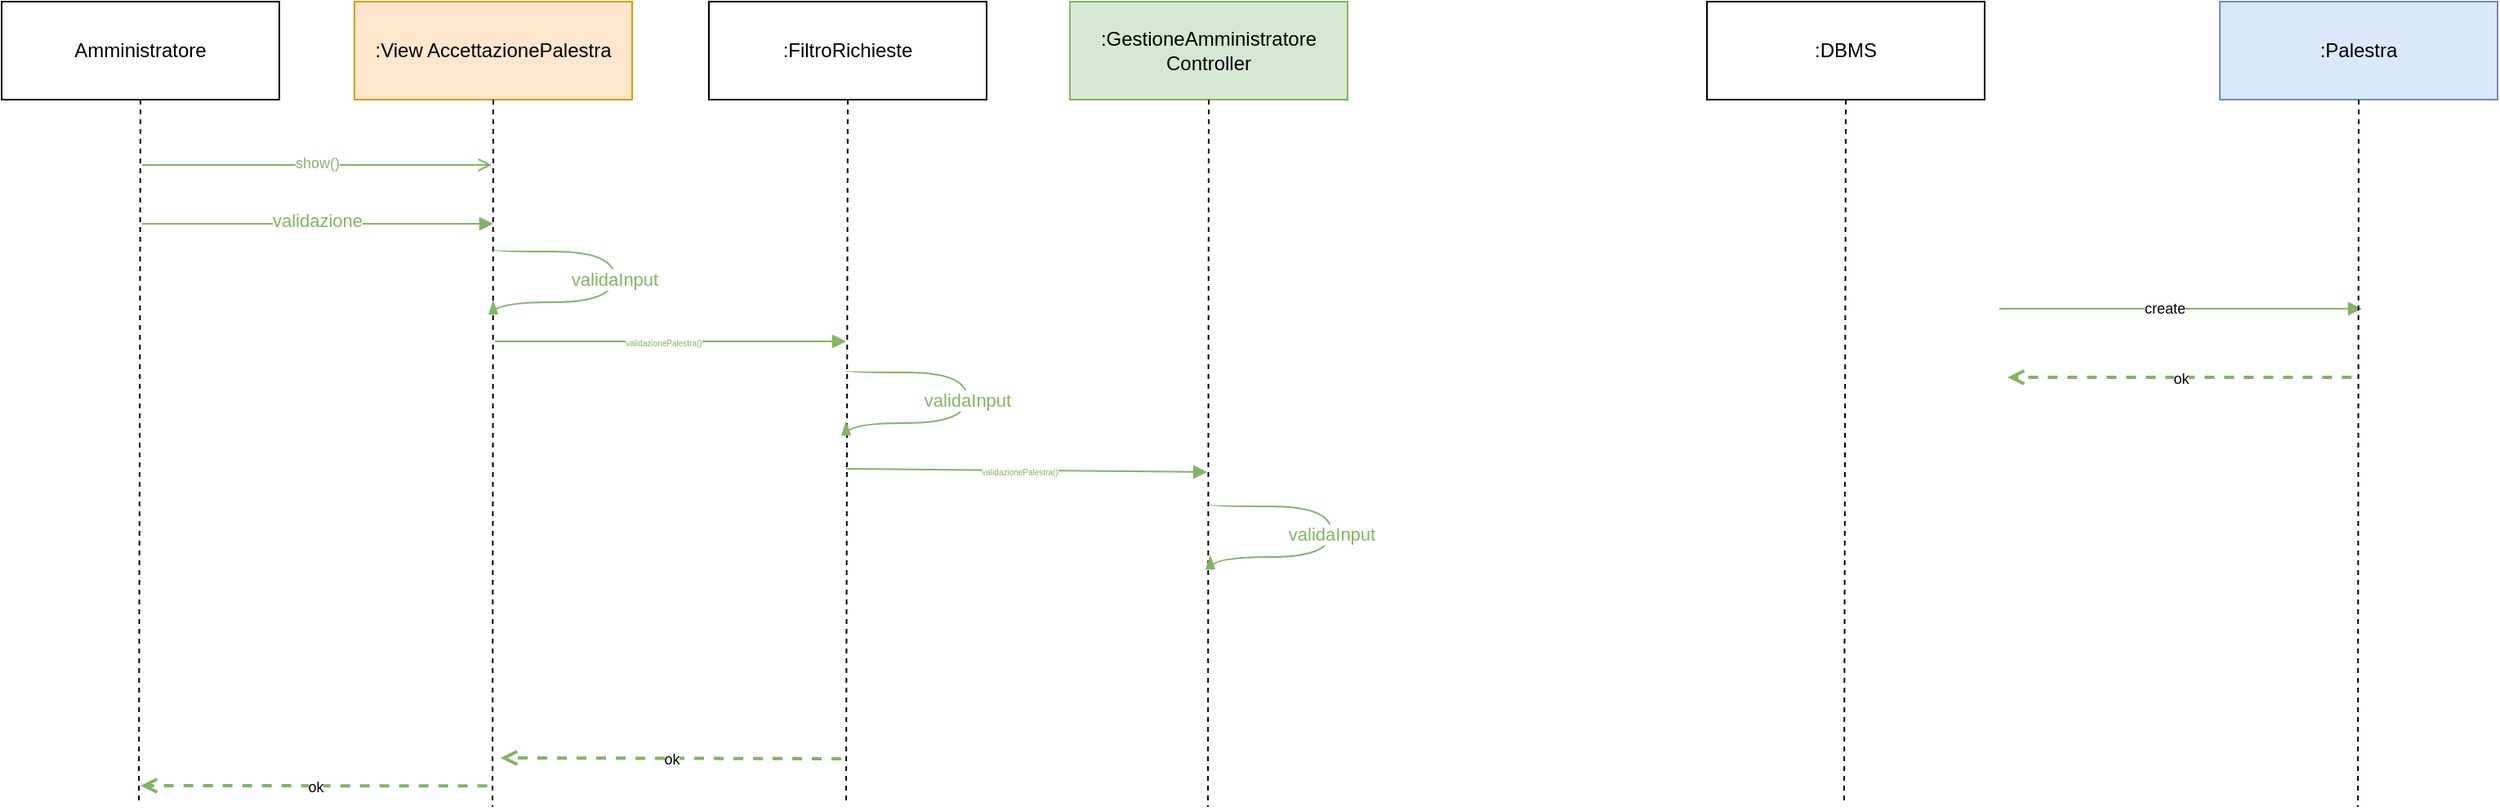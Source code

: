 <mxfile version="24.5.4" type="github">
  <diagram name="Page-1" id="gF6UFK7chyScmTmYwceF">
    <mxGraphModel dx="1394" dy="812" grid="0" gridSize="10" guides="1" tooltips="1" connect="1" arrows="1" fold="1" page="0" pageScale="1" pageWidth="850" pageHeight="1100" math="0" shadow="0">
      <root>
        <mxCell id="0" />
        <mxCell id="1" parent="0" />
        <mxCell id="C3ymOm5gCoxCKybidC8n-1" value=":View AccettazionePalestra" style="rounded=0;whiteSpace=wrap;html=1;fillColor=#ffe6cc;strokeColor=#d79b00;" parent="1" vertex="1">
          <mxGeometry x="256" y="40" width="170" height="60" as="geometry" />
        </mxCell>
        <mxCell id="C3ymOm5gCoxCKybidC8n-2" value="Amministratore" style="rounded=0;whiteSpace=wrap;html=1;" parent="1" vertex="1">
          <mxGeometry x="40" y="40" width="170" height="60" as="geometry" />
        </mxCell>
        <mxCell id="C3ymOm5gCoxCKybidC8n-3" value=":GestioneAmministratore Controller" style="rounded=0;whiteSpace=wrap;html=1;fillColor=#d5e8d4;strokeColor=#82b366;" parent="1" vertex="1">
          <mxGeometry x="694" y="40" width="170" height="60" as="geometry" />
        </mxCell>
        <mxCell id="C3ymOm5gCoxCKybidC8n-4" value="" style="endArrow=none;dashed=1;html=1;rounded=0;exitX=0.5;exitY=1;exitDx=0;exitDy=0;" parent="1" source="C3ymOm5gCoxCKybidC8n-2" edge="1">
          <mxGeometry width="50" height="50" relative="1" as="geometry">
            <mxPoint x="312" y="249" as="sourcePoint" />
            <mxPoint x="124" y="529" as="targetPoint" />
          </mxGeometry>
        </mxCell>
        <mxCell id="C3ymOm5gCoxCKybidC8n-5" value="" style="endArrow=none;dashed=1;html=1;rounded=0;exitX=0.5;exitY=1;exitDx=0;exitDy=0;" parent="1" source="C3ymOm5gCoxCKybidC8n-1" edge="1">
          <mxGeometry width="50" height="50" relative="1" as="geometry">
            <mxPoint x="341.5" y="104" as="sourcePoint" />
            <mxPoint x="340.5" y="533" as="targetPoint" />
          </mxGeometry>
        </mxCell>
        <mxCell id="C3ymOm5gCoxCKybidC8n-6" value="" style="endArrow=none;dashed=1;html=1;rounded=0;exitX=0.5;exitY=1;exitDx=0;exitDy=0;" parent="1" source="C3ymOm5gCoxCKybidC8n-3" edge="1">
          <mxGeometry width="50" height="50" relative="1" as="geometry">
            <mxPoint x="779.5" y="104" as="sourcePoint" />
            <mxPoint x="778.5" y="533" as="targetPoint" />
          </mxGeometry>
        </mxCell>
        <mxCell id="C3ymOm5gCoxCKybidC8n-7" value="" style="endArrow=open;html=1;rounded=0;endFill=0;fillColor=#d5e8d4;strokeColor=#82b366;" parent="1" edge="1">
          <mxGeometry width="50" height="50" relative="1" as="geometry">
            <mxPoint x="126" y="140" as="sourcePoint" />
            <mxPoint x="340" y="140" as="targetPoint" />
          </mxGeometry>
        </mxCell>
        <mxCell id="C3ymOm5gCoxCKybidC8n-8" value="&lt;font color=&quot;#82b366&quot; style=&quot;font-size: 9px;&quot;&gt;show()&lt;/font&gt;" style="edgeLabel;html=1;align=center;verticalAlign=middle;resizable=0;points=[];" parent="C3ymOm5gCoxCKybidC8n-7" vertex="1" connectable="0">
          <mxGeometry x="-0.004" y="2" relative="1" as="geometry">
            <mxPoint as="offset" />
          </mxGeometry>
        </mxCell>
        <mxCell id="C3ymOm5gCoxCKybidC8n-11" value="" style="endArrow=block;html=1;rounded=0;endFill=1;fillColor=#d5e8d4;strokeColor=#82b366;" parent="1" edge="1">
          <mxGeometry width="50" height="50" relative="1" as="geometry">
            <mxPoint x="126" y="176" as="sourcePoint" />
            <mxPoint x="341" y="176" as="targetPoint" />
          </mxGeometry>
        </mxCell>
        <mxCell id="C3ymOm5gCoxCKybidC8n-12" value="&lt;font color=&quot;#82b366&quot;&gt;validazione&lt;/font&gt;" style="edgeLabel;html=1;align=center;verticalAlign=middle;resizable=0;points=[];" parent="C3ymOm5gCoxCKybidC8n-11" vertex="1" connectable="0">
          <mxGeometry x="-0.004" y="2" relative="1" as="geometry">
            <mxPoint as="offset" />
          </mxGeometry>
        </mxCell>
        <mxCell id="C3ymOm5gCoxCKybidC8n-13" value="" style="endArrow=block;html=1;rounded=0;endFill=1;fillColor=#d5e8d4;strokeColor=#82b366;" parent="1" edge="1">
          <mxGeometry width="50" height="50" relative="1" as="geometry">
            <mxPoint x="342" y="248" as="sourcePoint" />
            <mxPoint x="557" y="248" as="targetPoint" />
          </mxGeometry>
        </mxCell>
        <mxCell id="C3ymOm5gCoxCKybidC8n-14" value="&lt;font color=&quot;#82b366&quot; style=&quot;font-size: 5px;&quot;&gt;validazionePalestra()&lt;/font&gt;" style="edgeLabel;html=1;align=center;verticalAlign=middle;resizable=0;points=[];" parent="C3ymOm5gCoxCKybidC8n-13" vertex="1" connectable="0">
          <mxGeometry x="-0.042" y="1" relative="1" as="geometry">
            <mxPoint as="offset" />
          </mxGeometry>
        </mxCell>
        <mxCell id="C3ymOm5gCoxCKybidC8n-15" value="" style="endArrow=block;html=1;rounded=0;endFill=1;fillColor=#d5e8d4;strokeColor=#82b366;" parent="1" edge="1">
          <mxGeometry width="50" height="50" relative="1" as="geometry">
            <mxPoint x="1263" y="228" as="sourcePoint" />
            <mxPoint x="1485" y="228" as="targetPoint" />
          </mxGeometry>
        </mxCell>
        <mxCell id="C3ymOm5gCoxCKybidC8n-16" value="&lt;font style=&quot;font-size: 9px;&quot;&gt;create&lt;/font&gt;" style="edgeLabel;html=1;align=center;verticalAlign=middle;resizable=0;points=[];" parent="C3ymOm5gCoxCKybidC8n-15" vertex="1" connectable="0">
          <mxGeometry x="-0.089" y="1" relative="1" as="geometry">
            <mxPoint as="offset" />
          </mxGeometry>
        </mxCell>
        <mxCell id="C3ymOm5gCoxCKybidC8n-17" value=":Palestra" style="rounded=0;whiteSpace=wrap;html=1;fillColor=#dae8fc;strokeColor=#6c8ebf;" parent="1" vertex="1">
          <mxGeometry x="1398" y="40" width="170" height="60" as="geometry" />
        </mxCell>
        <mxCell id="C3ymOm5gCoxCKybidC8n-18" value="" style="endArrow=none;dashed=1;html=1;rounded=0;exitX=0.5;exitY=1;exitDx=0;exitDy=0;" parent="1" source="C3ymOm5gCoxCKybidC8n-17" edge="1">
          <mxGeometry width="50" height="50" relative="1" as="geometry">
            <mxPoint x="1483.5" y="104" as="sourcePoint" />
            <mxPoint x="1482.5" y="533" as="targetPoint" />
          </mxGeometry>
        </mxCell>
        <mxCell id="C3ymOm5gCoxCKybidC8n-20" value="" style="endArrow=open;dashed=1;html=1;strokeWidth=2;rounded=0;fillColor=#d5e8d4;strokeColor=#82b366;endFill=0;exitX=0.679;exitY=0.933;exitDx=0;exitDy=0;exitPerimeter=0;" parent="1" edge="1">
          <mxGeometry width="50" height="50" relative="1" as="geometry">
            <mxPoint x="1478.67" y="269.962" as="sourcePoint" />
            <mxPoint x="1268" y="270" as="targetPoint" />
          </mxGeometry>
        </mxCell>
        <mxCell id="C3ymOm5gCoxCKybidC8n-21" value="&lt;font style=&quot;font-size: 9px;&quot;&gt;ok&lt;/font&gt;" style="edgeLabel;html=1;align=center;verticalAlign=middle;resizable=0;points=[];" parent="C3ymOm5gCoxCKybidC8n-20" vertex="1" connectable="0">
          <mxGeometry x="-0.005" relative="1" as="geometry">
            <mxPoint as="offset" />
          </mxGeometry>
        </mxCell>
        <mxCell id="C3ymOm5gCoxCKybidC8n-22" value="" style="endArrow=open;dashed=1;html=1;strokeWidth=2;rounded=0;fillColor=#d5e8d4;strokeColor=#82b366;endFill=0;exitX=0.839;exitY=0.801;exitDx=0;exitDy=0;exitPerimeter=0;entryX=0.705;entryY=0.057;entryDx=0;entryDy=0;entryPerimeter=0;" parent="1" edge="1">
          <mxGeometry width="50" height="50" relative="1" as="geometry">
            <mxPoint x="554" y="503.493" as="sourcePoint" />
            <mxPoint x="345.43" y="503.005" as="targetPoint" />
          </mxGeometry>
        </mxCell>
        <mxCell id="C3ymOm5gCoxCKybidC8n-23" value="&lt;font style=&quot;font-size: 9px;&quot;&gt;ok&lt;/font&gt;" style="edgeLabel;html=1;align=center;verticalAlign=middle;resizable=0;points=[];" parent="C3ymOm5gCoxCKybidC8n-22" vertex="1" connectable="0">
          <mxGeometry x="-0.005" relative="1" as="geometry">
            <mxPoint as="offset" />
          </mxGeometry>
        </mxCell>
        <mxCell id="C3ymOm5gCoxCKybidC8n-24" value="" style="endArrow=open;dashed=1;html=1;strokeWidth=2;rounded=0;fillColor=#d5e8d4;strokeColor=#82b366;endFill=0;exitX=0.884;exitY=0.867;exitDx=0;exitDy=0;exitPerimeter=0;" parent="1" edge="1">
          <mxGeometry width="50" height="50" relative="1" as="geometry">
            <mxPoint x="337.33" y="520.132" as="sourcePoint" />
            <mxPoint x="125" y="520" as="targetPoint" />
          </mxGeometry>
        </mxCell>
        <mxCell id="C3ymOm5gCoxCKybidC8n-25" value="&lt;font style=&quot;font-size: 9px;&quot;&gt;ok&lt;/font&gt;" style="edgeLabel;html=1;align=center;verticalAlign=middle;resizable=0;points=[];" parent="C3ymOm5gCoxCKybidC8n-24" vertex="1" connectable="0">
          <mxGeometry x="-0.005" relative="1" as="geometry">
            <mxPoint as="offset" />
          </mxGeometry>
        </mxCell>
        <mxCell id="C3ymOm5gCoxCKybidC8n-30" value="" style="endArrow=blockThin;html=1;rounded=0;endFill=1;edgeStyle=orthogonalEdgeStyle;curved=1;fillColor=#d5e8d4;strokeColor=#82b366;" parent="1" edge="1">
          <mxGeometry width="50" height="50" relative="1" as="geometry">
            <mxPoint x="341" y="192" as="sourcePoint" />
            <mxPoint x="341" y="223" as="targetPoint" />
            <Array as="points">
              <mxPoint x="415" y="193" />
              <mxPoint x="415" y="224" />
              <mxPoint x="341" y="224" />
            </Array>
          </mxGeometry>
        </mxCell>
        <mxCell id="C3ymOm5gCoxCKybidC8n-31" value="&lt;font color=&quot;#82b366&quot;&gt;validaInput&lt;/font&gt;" style="edgeLabel;html=1;align=center;verticalAlign=middle;resizable=0;points=[];" parent="C3ymOm5gCoxCKybidC8n-30" vertex="1" connectable="0">
          <mxGeometry x="0.011" relative="1" as="geometry">
            <mxPoint as="offset" />
          </mxGeometry>
        </mxCell>
        <mxCell id="C3ymOm5gCoxCKybidC8n-32" value=":FiltroRichieste" style="rounded=0;whiteSpace=wrap;html=1;" parent="1" vertex="1">
          <mxGeometry x="473" y="40" width="170" height="60" as="geometry" />
        </mxCell>
        <mxCell id="C3ymOm5gCoxCKybidC8n-33" value="" style="endArrow=none;dashed=1;html=1;rounded=0;exitX=0.5;exitY=1;exitDx=0;exitDy=0;" parent="1" source="C3ymOm5gCoxCKybidC8n-32" edge="1">
          <mxGeometry width="50" height="50" relative="1" as="geometry">
            <mxPoint x="745" y="249" as="sourcePoint" />
            <mxPoint x="557" y="529" as="targetPoint" />
          </mxGeometry>
        </mxCell>
        <mxCell id="C3ymOm5gCoxCKybidC8n-36" value="" style="endArrow=blockThin;html=1;rounded=0;endFill=1;edgeStyle=orthogonalEdgeStyle;curved=1;fillColor=#d5e8d4;strokeColor=#82b366;" parent="1" edge="1">
          <mxGeometry width="50" height="50" relative="1" as="geometry">
            <mxPoint x="557" y="266" as="sourcePoint" />
            <mxPoint x="557" y="297" as="targetPoint" />
            <Array as="points">
              <mxPoint x="631" y="267" />
              <mxPoint x="631" y="298" />
              <mxPoint x="557" y="298" />
            </Array>
          </mxGeometry>
        </mxCell>
        <mxCell id="C3ymOm5gCoxCKybidC8n-37" value="&lt;font color=&quot;#82b366&quot;&gt;validaInput&lt;/font&gt;" style="edgeLabel;html=1;align=center;verticalAlign=middle;resizable=0;points=[];" parent="C3ymOm5gCoxCKybidC8n-36" vertex="1" connectable="0">
          <mxGeometry x="0.011" relative="1" as="geometry">
            <mxPoint as="offset" />
          </mxGeometry>
        </mxCell>
        <mxCell id="0QcMkQ8UB5laKc1hqfce-1" value="" style="endArrow=block;html=1;rounded=0;endFill=1;fillColor=#d5e8d4;strokeColor=#82b366;" edge="1" parent="1">
          <mxGeometry width="50" height="50" relative="1" as="geometry">
            <mxPoint x="557" y="326" as="sourcePoint" />
            <mxPoint x="778" y="328" as="targetPoint" />
          </mxGeometry>
        </mxCell>
        <mxCell id="0QcMkQ8UB5laKc1hqfce-2" value="&lt;font color=&quot;#82b366&quot; style=&quot;font-size: 5px;&quot;&gt;validazionePalestra()&lt;/font&gt;" style="edgeLabel;html=1;align=center;verticalAlign=middle;resizable=0;points=[];" vertex="1" connectable="0" parent="0QcMkQ8UB5laKc1hqfce-1">
          <mxGeometry x="-0.042" y="1" relative="1" as="geometry">
            <mxPoint as="offset" />
          </mxGeometry>
        </mxCell>
        <mxCell id="0QcMkQ8UB5laKc1hqfce-3" value="" style="endArrow=blockThin;html=1;rounded=0;endFill=1;edgeStyle=orthogonalEdgeStyle;curved=1;fillColor=#d5e8d4;strokeColor=#82b366;" edge="1" parent="1">
          <mxGeometry width="50" height="50" relative="1" as="geometry">
            <mxPoint x="780" y="348" as="sourcePoint" />
            <mxPoint x="780" y="379" as="targetPoint" />
            <Array as="points">
              <mxPoint x="854" y="349" />
              <mxPoint x="854" y="380" />
              <mxPoint x="780" y="380" />
            </Array>
          </mxGeometry>
        </mxCell>
        <mxCell id="0QcMkQ8UB5laKc1hqfce-4" value="&lt;font color=&quot;#82b366&quot;&gt;validaInput&lt;/font&gt;" style="edgeLabel;html=1;align=center;verticalAlign=middle;resizable=0;points=[];" vertex="1" connectable="0" parent="0QcMkQ8UB5laKc1hqfce-3">
          <mxGeometry x="0.011" relative="1" as="geometry">
            <mxPoint as="offset" />
          </mxGeometry>
        </mxCell>
        <mxCell id="0QcMkQ8UB5laKc1hqfce-5" value=":DBMS" style="rounded=0;whiteSpace=wrap;html=1;" vertex="1" parent="1">
          <mxGeometry x="1084" y="40" width="170" height="60" as="geometry" />
        </mxCell>
        <mxCell id="0QcMkQ8UB5laKc1hqfce-6" value="" style="endArrow=none;dashed=1;html=1;rounded=0;exitX=0.5;exitY=1;exitDx=0;exitDy=0;" edge="1" source="0QcMkQ8UB5laKc1hqfce-5" parent="1">
          <mxGeometry width="50" height="50" relative="1" as="geometry">
            <mxPoint x="1356" y="249" as="sourcePoint" />
            <mxPoint x="1168" y="529" as="targetPoint" />
          </mxGeometry>
        </mxCell>
      </root>
    </mxGraphModel>
  </diagram>
</mxfile>
